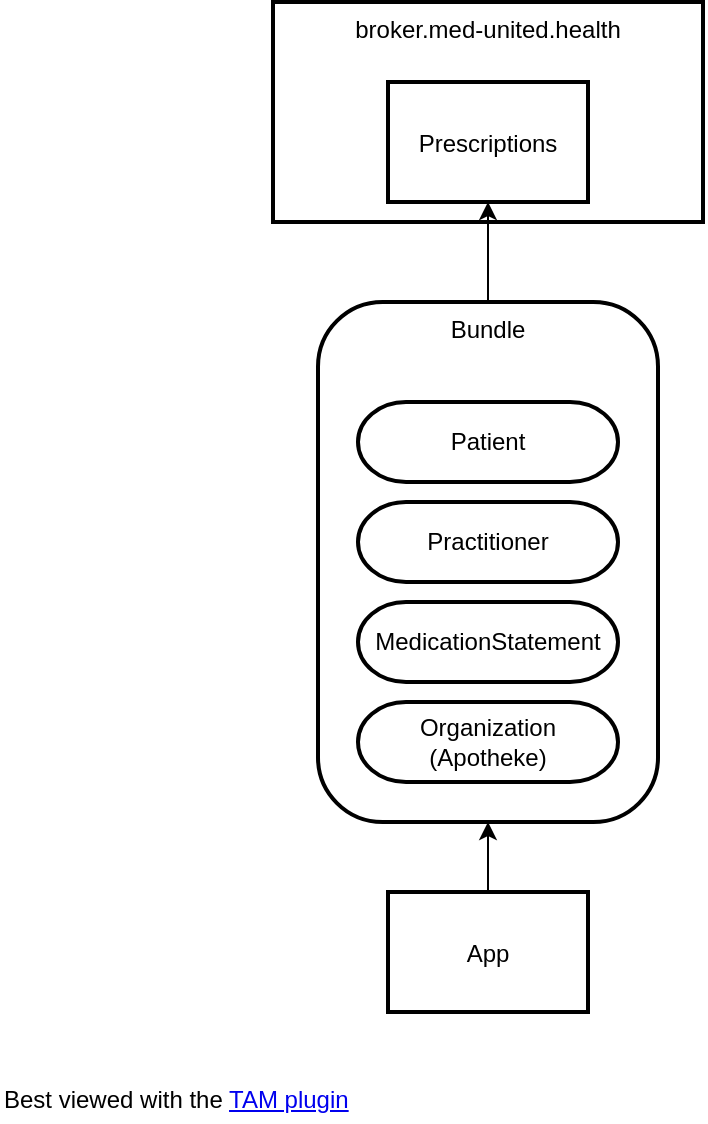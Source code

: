 <mxfile>
    <diagram id="XEcF_2kGN4rs3TaA7Txw" name="E-Rezept anfordern">
        <mxGraphModel dx="1000" dy="737" grid="1" gridSize="10" guides="1" tooltips="1" connect="1" arrows="1" fold="1" page="1" pageScale="1" pageWidth="827" pageHeight="1169" math="0" shadow="0">
            <root>
                <mxCell id="lM2NbYTa83hGgh-jqzCX-0"/>
                <mxCell id="lM2NbYTa83hGgh-jqzCX-1" parent="lM2NbYTa83hGgh-jqzCX-0"/>
                <mxCell id="yP_hDHdJzNfPohpSyyey-0" value="Bundle" style="rounded=1;whiteSpace=wrap;html=1;arcSize=19;strokeWidth=2;verticalAlign=top;" vertex="1" parent="lM2NbYTa83hGgh-jqzCX-1">
                    <mxGeometry x="310" y="290" width="170" height="260" as="geometry"/>
                </mxCell>
                <mxCell id="yP_hDHdJzNfPohpSyyey-1" value="Organization (Apotheke)" style="rounded=1;whiteSpace=wrap;html=1;arcSize=60;strokeWidth=2;" vertex="1" parent="lM2NbYTa83hGgh-jqzCX-1">
                    <mxGeometry x="330" y="490" width="130" height="40" as="geometry"/>
                </mxCell>
                <mxCell id="yP_hDHdJzNfPohpSyyey-2" value="Patient" style="rounded=1;whiteSpace=wrap;html=1;arcSize=60;strokeWidth=2;" vertex="1" parent="lM2NbYTa83hGgh-jqzCX-1">
                    <mxGeometry x="330" y="340" width="130" height="40" as="geometry"/>
                </mxCell>
                <mxCell id="yP_hDHdJzNfPohpSyyey-3" value="Practitioner" style="rounded=1;whiteSpace=wrap;html=1;arcSize=60;strokeWidth=2;" vertex="1" parent="lM2NbYTa83hGgh-jqzCX-1">
                    <mxGeometry x="330" y="390" width="130" height="40" as="geometry"/>
                </mxCell>
                <mxCell id="yP_hDHdJzNfPohpSyyey-4" value="MedicationStatement" style="rounded=1;whiteSpace=wrap;html=1;arcSize=60;strokeWidth=2;" vertex="1" parent="lM2NbYTa83hGgh-jqzCX-1">
                    <mxGeometry x="330" y="440" width="130" height="40" as="geometry"/>
                </mxCell>
                <mxCell id="yP_hDHdJzNfPohpSyyey-7" style="edgeStyle=none;html=1;entryX=0.5;entryY=1;entryDx=0;entryDy=0;" edge="1" parent="lM2NbYTa83hGgh-jqzCX-1" source="yP_hDHdJzNfPohpSyyey-6" target="yP_hDHdJzNfPohpSyyey-0">
                    <mxGeometry relative="1" as="geometry"/>
                </mxCell>
                <mxCell id="yP_hDHdJzNfPohpSyyey-6" value="App" style="shape=agent;offsetSize=8;strokeWidth=2;" vertex="1" parent="lM2NbYTa83hGgh-jqzCX-1">
                    <mxGeometry x="345" y="585" width="100" height="60" as="geometry"/>
                </mxCell>
                <mxCell id="0.7" value="Best viewed with the &lt;a href=&quot;https://github.com/ariel-bentu/tam-drawio&quot;&gt;TAM plugin&lt;/a&gt;" style="text;html=1;shape=tamPluginMissing;" vertex="1" connectable="0" parent="lM2NbYTa83hGgh-jqzCX-1">
                    <mxGeometry x="151.25" y="675" width="200" height="25" as="geometry"/>
                </mxCell>
                <mxCell id="yP_hDHdJzNfPohpSyyey-8" value="broker.med-united.health" style="shape=agent;offsetSize=8;strokeWidth=2;verticalAlign=top;" vertex="1" parent="lM2NbYTa83hGgh-jqzCX-1">
                    <mxGeometry x="287.5" y="140" width="215" height="110" as="geometry"/>
                </mxCell>
                <mxCell id="yP_hDHdJzNfPohpSyyey-9" value="Prescriptions" style="shape=agent;offsetSize=8;strokeWidth=2;" vertex="1" parent="lM2NbYTa83hGgh-jqzCX-1">
                    <mxGeometry x="345" y="180" width="100" height="60" as="geometry"/>
                </mxCell>
                <mxCell id="yP_hDHdJzNfPohpSyyey-10" style="edgeStyle=none;html=1;entryX=0.5;entryY=1;entryDx=0;entryDy=0;" edge="1" parent="lM2NbYTa83hGgh-jqzCX-1" source="yP_hDHdJzNfPohpSyyey-0" target="yP_hDHdJzNfPohpSyyey-9">
                    <mxGeometry relative="1" as="geometry"/>
                </mxCell>
            </root>
        </mxGraphModel>
    </diagram>
    <diagram id="el9stM-EQGDwnpWa7PwQ" name="broker">
        <mxGraphModel dx="1000" dy="737" grid="1" gridSize="10" guides="1" tooltips="1" connect="1" arrows="1" fold="1" page="1" pageScale="1" pageWidth="827" pageHeight="1169" math="0" shadow="0">
            <root>
                <mxCell id="qfr4OBUfFRrejc2l3-cw-0"/>
                <mxCell id="qfr4OBUfFRrejc2l3-cw-1" parent="qfr4OBUfFRrejc2l3-cw-0"/>
                <mxCell id="DwD10FRfKzznRU7eBwdO-0" value="Nutzer" style="shape=actor;horizontalLabelPosition=right;align=left;labelPosition=right;strokeWidth=2;" parent="qfr4OBUfFRrejc2l3-cw-1" vertex="1">
                    <mxGeometry x="190" y="500.08" width="35" height="50" as="geometry"/>
                </mxCell>
                <mxCell id="DwD10FRfKzznRU7eBwdO-1" value="Best viewed with the &lt;a href=&quot;https://github.com/ariel-bentu/tam-drawio&quot;&gt;TAM plugin&lt;/a&gt;" style="text;html=1;shape=tamPluginMissing;" parent="qfr4OBUfFRrejc2l3-cw-1" vertex="1" connectable="0">
                    <mxGeometry x="325" y="580.08" width="200" height="25" as="geometry"/>
                </mxCell>
                <mxCell id="DwD10FRfKzznRU7eBwdO-2" value="Android&#10;App" style="shape=agent;offsetSize=8;strokeWidth=2;verticalAlign=top;" parent="qfr4OBUfFRrejc2l3-cw-1" vertex="1">
                    <mxGeometry x="158" y="250" width="100" height="190.08" as="geometry"/>
                </mxCell>
                <mxCell id="DwD10FRfKzznRU7eBwdO-3" value="" style="shape=useedge;vertical=true;edgeStyle=none;endArrow=none;useSignPosition=left;useSignDirection=none;entryX=0.5;entryY=1;entryDx=0;entryDy=0;exitX=0.5;exitY=0;exitDx=0;exitDy=0;" parent="qfr4OBUfFRrejc2l3-cw-1" source="DwD10FRfKzznRU7eBwdO-0" target="DwD10FRfKzznRU7eBwdO-2" edge="1">
                    <mxGeometry height="160" relative="1" as="geometry">
                        <mxPoint x="190" y="630.08" as="sourcePoint"/>
                        <mxPoint x="190" y="470.08" as="targetPoint"/>
                    </mxGeometry>
                </mxCell>
                <mxCell id="DwD10FRfKzznRU7eBwdO-4" value="iOS&#10;App" style="shape=agent;offsetSize=8;strokeWidth=2;verticalAlign=top;" parent="qfr4OBUfFRrejc2l3-cw-1" vertex="1">
                    <mxGeometry x="400" y="250" width="100" height="190.08" as="geometry"/>
                </mxCell>
                <mxCell id="DwD10FRfKzznRU7eBwdO-5" value="Nutzer" style="shape=actor;horizontalLabelPosition=right;align=left;labelPosition=right;strokeWidth=2;" parent="qfr4OBUfFRrejc2l3-cw-1" vertex="1">
                    <mxGeometry x="433" y="500.08" width="35" height="50" as="geometry"/>
                </mxCell>
                <mxCell id="DwD10FRfKzznRU7eBwdO-6" value="" style="shape=useedge;vertical=true;edgeStyle=none;endArrow=none;useSignPosition=left;useSignDirection=none;entryX=0.5;entryY=1;entryDx=0;entryDy=0;exitX=0.5;exitY=0;exitDx=0;exitDy=0;" parent="qfr4OBUfFRrejc2l3-cw-1" source="DwD10FRfKzznRU7eBwdO-5" target="DwD10FRfKzznRU7eBwdO-4" edge="1">
                    <mxGeometry height="160" relative="1" as="geometry">
                        <mxPoint x="470" y="620.08" as="sourcePoint"/>
                        <mxPoint x="470" y="460.08" as="targetPoint"/>
                    </mxGeometry>
                </mxCell>
                <mxCell id="DwD10FRfKzznRU7eBwdO-7" value="broker.med-united.health" style="shape=agent;offsetSize=8;strokeWidth=2;verticalAlign=top;" parent="qfr4OBUfFRrejc2l3-cw-1" vertex="1">
                    <mxGeometry x="158" y="10" width="422" height="190" as="geometry"/>
                </mxCell>
                <mxCell id="DwD10FRfKzznRU7eBwdO-11" value="Key-Value" style="rounded=1;whiteSpace=wrap;html=1;arcSize=60;strokeWidth=2;" parent="qfr4OBUfFRrejc2l3-cw-1" vertex="1">
                    <mxGeometry x="172" y="350.08" width="73" height="20" as="geometry"/>
                </mxCell>
                <mxCell id="DwD10FRfKzznRU7eBwdO-12" value="&lt;span&gt;Key-Value&lt;/span&gt;" style="rounded=1;whiteSpace=wrap;html=1;arcSize=60;strokeWidth=2;" parent="qfr4OBUfFRrejc2l3-cw-1" vertex="1">
                    <mxGeometry x="416.5" y="350.08" width="73" height="20" as="geometry"/>
                </mxCell>
                <mxCell id="DwD10FRfKzznRU7eBwdO-17" value="" style="shape=useedge;vertical=true;edgeStyle=none;endArrow=none;useSignPosition=left;useSignDirection=none;entryX=0.144;entryY=1.002;entryDx=0;entryDy=0;entryPerimeter=0;exitX=0.5;exitY=0;exitDx=0;exitDy=0;" parent="qfr4OBUfFRrejc2l3-cw-1" source="DwD10FRfKzznRU7eBwdO-2" target="DwD10FRfKzznRU7eBwdO-7" edge="1">
                    <mxGeometry height="160" relative="1" as="geometry">
                        <mxPoint x="200" y="420.08" as="sourcePoint"/>
                        <mxPoint x="214.148" y="230.0" as="targetPoint"/>
                    </mxGeometry>
                </mxCell>
                <mxCell id="DwD10FRfKzznRU7eBwdO-21" value="" style="shape=useedge;vertical=true;edgeStyle=none;endArrow=none;useSignPosition=left;useSignDirection=none;entryX=0.852;entryY=0.998;entryDx=0;entryDy=0;entryPerimeter=0;exitX=0.5;exitY=0;exitDx=0;exitDy=0;" parent="qfr4OBUfFRrejc2l3-cw-1" source="DwD10FRfKzznRU7eBwdO-4" target="DwD10FRfKzznRU7eBwdO-7" edge="1">
                    <mxGeometry height="160" relative="1" as="geometry">
                        <mxPoint x="390" y="430.08" as="sourcePoint"/>
                        <mxPoint x="441.02" y="230.7" as="targetPoint"/>
                    </mxGeometry>
                </mxCell>
                <mxCell id="DwD10FRfKzznRU7eBwdO-22" value="JWT" style="rounded=1;whiteSpace=wrap;html=1;arcSize=60;strokeWidth=2;" parent="qfr4OBUfFRrejc2l3-cw-1" vertex="1">
                    <mxGeometry x="416" y="325.08" width="74" height="20" as="geometry"/>
                </mxCell>
                <mxCell id="DwD10FRfKzznRU7eBwdO-23" value="JWT" style="rounded=1;whiteSpace=wrap;html=1;arcSize=60;strokeWidth=2;" parent="qfr4OBUfFRrejc2l3-cw-1" vertex="1">
                    <mxGeometry x="171" y="325.08" width="74" height="20" as="geometry"/>
                </mxCell>
                <mxCell id="DwD10FRfKzznRU7eBwdO-24" value="local&lt;br&gt;notification" style="rounded=1;whiteSpace=wrap;html=1;arcSize=60;strokeWidth=2;" parent="qfr4OBUfFRrejc2l3-cw-1" vertex="1">
                    <mxGeometry x="171.5" y="290" width="73" height="30" as="geometry"/>
                </mxCell>
                <mxCell id="DwD10FRfKzznRU7eBwdO-25" value="local notification" style="rounded=1;whiteSpace=wrap;html=1;arcSize=60;strokeWidth=2;" parent="qfr4OBUfFRrejc2l3-cw-1" vertex="1">
                    <mxGeometry x="417" y="290" width="73" height="30" as="geometry"/>
                </mxCell>
                <mxCell id="DwD10FRfKzznRU7eBwdO-26" value="fhir.med-united.health" style="shape=agent;offsetSize=8;strokeWidth=2;verticalAlign=top;" parent="qfr4OBUfFRrejc2l3-cw-1" vertex="1">
                    <mxGeometry x="640" y="60" width="210" height="120" as="geometry"/>
                </mxCell>
                <mxCell id="DwD10FRfKzznRU7eBwdO-27" value="Queue: MedicationAdministration" style="rounded=1;whiteSpace=wrap;html=1;arcSize=60;strokeWidth=2;verticalAlign=top;" parent="qfr4OBUfFRrejc2l3-cw-1" vertex="1">
                    <mxGeometry x="213.5" y="30" width="323" height="110" as="geometry"/>
                </mxCell>
                <mxCell id="DwD10FRfKzznRU7eBwdO-30" style="edgeStyle=none;html=1;entryX=0.5;entryY=1;entryDx=0;entryDy=0;exitX=0.5;exitY=0;exitDx=0;exitDy=0;" parent="qfr4OBUfFRrejc2l3-cw-1" source="DwD10FRfKzznRU7eBwdO-28" target="DwD10FRfKzznRU7eBwdO-27" edge="1">
                    <mxGeometry relative="1" as="geometry"/>
                </mxCell>
                <mxCell id="DwD10FRfKzznRU7eBwdO-28" value="WebSocket (STOMP)" style="shape=agent;offsetSize=8;strokeWidth=2;" parent="qfr4OBUfFRrejc2l3-cw-1" vertex="1">
                    <mxGeometry x="180" y="160" width="390" height="20" as="geometry"/>
                </mxCell>
                <mxCell id="DwD10FRfKzznRU7eBwdO-29" value="https://docs.flutter.dev/cookbook/networking/web-sockets" style="text;strokeColor=none;fillColor=none;align=left;verticalAlign=middle;spacingLeft=4;spacingRight=4;overflow=hidden;points=[[0,0.5],[1,0.5]];portConstraint=eastwest;rotatable=0;" parent="qfr4OBUfFRrejc2l3-cw-1" vertex="1">
                    <mxGeometry x="500" y="290" width="330" height="30" as="geometry"/>
                </mxCell>
                <mxCell id="DwD10FRfKzznRU7eBwdO-31" value="Bundle:" style="rounded=1;whiteSpace=wrap;html=1;arcSize=60;strokeWidth=2;verticalAlign=top;" parent="qfr4OBUfFRrejc2l3-cw-1" vertex="1">
                    <mxGeometry x="250" y="50" width="270" height="80" as="geometry"/>
                </mxCell>
                <mxCell id="DwD10FRfKzznRU7eBwdO-32" value="https://build.fhir.org/bundle-transaction.json.html" style="text;html=1;strokeColor=none;fillColor=none;align=center;verticalAlign=middle;whiteSpace=wrap;rounded=0;" parent="qfr4OBUfFRrejc2l3-cw-1" vertex="1">
                    <mxGeometry x="500" y="250" width="260" height="30" as="geometry"/>
                </mxCell>
                <mxCell id="DwD10FRfKzznRU7eBwdO-33" value="MedicationAdministraionProcessor" style="shape=agent;offsetSize=8;strokeWidth=2;" parent="qfr4OBUfFRrejc2l3-cw-1" vertex="1">
                    <mxGeometry x="652" y="100" width="190" height="60" as="geometry"/>
                </mxCell>
                <mxCell id="DwD10FRfKzznRU7eBwdO-35" value="native" style="text;strokeColor=none;fillColor=none;align=left;verticalAlign=middle;spacingLeft=4;spacingRight=4;overflow=hidden;points=[[0,0.5],[1,0.5]];portConstraint=eastwest;rotatable=0;" parent="qfr4OBUfFRrejc2l3-cw-1" vertex="1">
                    <mxGeometry x="590" y="70" width="50" height="30" as="geometry"/>
                </mxCell>
                <mxCell id="bRQtpulW-oc4R9rpIrrG-0" value="Arzt" style="rounded=1;whiteSpace=wrap;html=1;arcSize=60;strokeWidth=2;" vertex="1" parent="qfr4OBUfFRrejc2l3-cw-1">
                    <mxGeometry x="172" y="380" width="78" height="20" as="geometry"/>
                </mxCell>
                <mxCell id="bRQtpulW-oc4R9rpIrrG-1" value="Arzt" style="rounded=1;whiteSpace=wrap;html=1;arcSize=60;strokeWidth=2;" vertex="1" parent="qfr4OBUfFRrejc2l3-cw-1">
                    <mxGeometry x="414" y="380" width="78" height="20" as="geometry"/>
                </mxCell>
                <mxCell id="bRQtpulW-oc4R9rpIrrG-2" value="Apotheke" style="rounded=1;whiteSpace=wrap;html=1;arcSize=60;strokeWidth=2;" vertex="1" parent="qfr4OBUfFRrejc2l3-cw-1">
                    <mxGeometry x="172" y="410" width="78" height="20" as="geometry"/>
                </mxCell>
                <mxCell id="bRQtpulW-oc4R9rpIrrG-3" value="Apotheke" style="rounded=1;whiteSpace=wrap;html=1;arcSize=60;strokeWidth=2;" vertex="1" parent="qfr4OBUfFRrejc2l3-cw-1">
                    <mxGeometry x="414" y="410" width="78" height="20" as="geometry"/>
                </mxCell>
                <mxCell id="YwZZ_Yn5xWbNvp6B8IVO-0" value="Patient (Vorname, Nachname, Geburtsdatum)" style="rounded=1;whiteSpace=wrap;html=1;arcSize=60;strokeWidth=2;" vertex="1" parent="qfr4OBUfFRrejc2l3-cw-1">
                    <mxGeometry x="270" y="75" width="230" height="25" as="geometry"/>
                </mxCell>
                <mxCell id="YwZZ_Yn5xWbNvp6B8IVO-1" value="&lt;span&gt;MedicationAdministration&lt;/span&gt;" style="rounded=1;whiteSpace=wrap;html=1;arcSize=60;strokeWidth=2;" vertex="1" parent="qfr4OBUfFRrejc2l3-cw-1">
                    <mxGeometry x="270" y="110" width="230" height="10" as="geometry"/>
                </mxCell>
                <mxCell id="YwZZ_Yn5xWbNvp6B8IVO-2" value="" style="shape=useedge;endArrow=none;edgeStyle=none;useSignPosition=up;useSignDirection=east;entryX=0;entryY=0.5;entryDx=0;entryDy=0;exitX=1;exitY=0.628;exitDx=0;exitDy=0;exitPerimeter=0;" edge="1" parent="qfr4OBUfFRrejc2l3-cw-1" source="DwD10FRfKzznRU7eBwdO-7" target="DwD10FRfKzznRU7eBwdO-33">
                    <mxGeometry width="160" relative="1" as="geometry">
                        <mxPoint x="550" y="130" as="sourcePoint"/>
                        <mxPoint x="710" y="130" as="targetPoint"/>
                    </mxGeometry>
                </mxCell>
            </root>
        </mxGraphModel>
    </diagram>
    <diagram id="qJ_x0dT1ZMM24w9FEi9P" name="P2P">
        <mxGraphModel dx="1000" dy="737" grid="1" gridSize="10" guides="1" tooltips="1" connect="1" arrows="1" fold="1" page="1" pageScale="1" pageWidth="827" pageHeight="1169" math="0" shadow="0">
            <root>
                <mxCell id="0"/>
                <mxCell id="1" parent="0"/>
                <mxCell id="2" value="Nutzer" style="shape=actor;horizontalLabelPosition=right;align=left;labelPosition=right;strokeWidth=2;" parent="1" vertex="1">
                    <mxGeometry x="190" y="500.08" width="35" height="50" as="geometry"/>
                </mxCell>
                <mxCell id="g3aSrfp4GeeiJ8abdI03-2" value="Best viewed with the &lt;a href=&quot;https://github.com/ariel-bentu/tam-drawio&quot;&gt;TAM plugin&lt;/a&gt;" style="text;html=1;shape=tamPluginMissing;" parent="1" vertex="1" connectable="0">
                    <mxGeometry x="225" y="580.08" width="200" height="25" as="geometry"/>
                </mxCell>
                <mxCell id="3" value="Android&#10;App" style="shape=agent;offsetSize=8;strokeWidth=2;verticalAlign=top;" parent="1" vertex="1">
                    <mxGeometry x="158" y="290" width="100" height="150.08" as="geometry"/>
                </mxCell>
                <mxCell id="4" value="" style="shape=useedge;vertical=true;edgeStyle=none;endArrow=none;useSignPosition=left;useSignDirection=none;entryX=0.5;entryY=1;entryDx=0;entryDy=0;exitX=0.5;exitY=0;exitDx=0;exitDy=0;" parent="1" source="2" target="3" edge="1">
                    <mxGeometry height="160" relative="1" as="geometry">
                        <mxPoint x="190" y="630.08" as="sourcePoint"/>
                        <mxPoint x="190" y="470.08" as="targetPoint"/>
                    </mxGeometry>
                </mxCell>
                <mxCell id="5" value="iOS&#10;App" style="shape=agent;offsetSize=8;strokeWidth=2;verticalAlign=top;" parent="1" vertex="1">
                    <mxGeometry x="400" y="300" width="100" height="140.08" as="geometry"/>
                </mxCell>
                <mxCell id="6" value="Nutzer" style="shape=actor;horizontalLabelPosition=right;align=left;labelPosition=right;strokeWidth=2;" parent="1" vertex="1">
                    <mxGeometry x="433" y="500.08" width="35" height="50" as="geometry"/>
                </mxCell>
                <mxCell id="7" value="" style="shape=useedge;vertical=true;edgeStyle=none;endArrow=none;useSignPosition=left;useSignDirection=none;entryX=0.5;entryY=1;entryDx=0;entryDy=0;exitX=0.5;exitY=0;exitDx=0;exitDy=0;" parent="1" source="6" target="5" edge="1">
                    <mxGeometry height="160" relative="1" as="geometry">
                        <mxPoint x="470" y="620.08" as="sourcePoint"/>
                        <mxPoint x="470" y="460.08" as="targetPoint"/>
                    </mxGeometry>
                </mxCell>
                <mxCell id="8" value="fhir.med-united.health" style="shape=agent;offsetSize=8;strokeWidth=2;verticalAlign=top;" parent="1" vertex="1">
                    <mxGeometry x="158" y="40" width="342" height="180" as="geometry"/>
                </mxCell>
                <mxCell id="30" style="edgeStyle=none;html=1;entryX=1;entryY=0.5;entryDx=0;entryDy=0;exitX=0.5;exitY=1;exitDx=0;exitDy=0;" parent="1" source="11" target="28" edge="1">
                    <mxGeometry relative="1" as="geometry">
                        <mxPoint x="600" y="320.08" as="sourcePoint"/>
                        <Array as="points">
                            <mxPoint x="600" y="395.08"/>
                        </Array>
                    </mxGeometry>
                </mxCell>
                <mxCell id="32" style="edgeStyle=none;html=1;entryX=1;entryY=0.5;entryDx=0;entryDy=0;" parent="1" source="11" target="31" edge="1">
                    <mxGeometry relative="1" as="geometry">
                        <Array as="points">
                            <mxPoint x="280" y="250"/>
                            <mxPoint x="280" y="395"/>
                        </Array>
                    </mxGeometry>
                </mxCell>
                <mxCell id="11" value="Keycloak" style="shape=agent;offsetSize=8;strokeWidth=2;" parent="1" vertex="1">
                    <mxGeometry x="550" y="230.08" width="100" height="40" as="geometry"/>
                </mxCell>
                <mxCell id="12" value="Key-Value" style="rounded=1;whiteSpace=wrap;html=1;arcSize=60;strokeWidth=2;" parent="1" vertex="1">
                    <mxGeometry x="171.5" y="410.08" width="73" height="20" as="geometry"/>
                </mxCell>
                <mxCell id="13" value="&lt;span&gt;Key-Value&lt;/span&gt;" style="rounded=1;whiteSpace=wrap;html=1;arcSize=60;strokeWidth=2;" parent="1" vertex="1">
                    <mxGeometry x="414" y="410.08" width="73" height="20" as="geometry"/>
                </mxCell>
                <mxCell id="g3aSrfp4GeeiJ8abdI03-34" style="edgeStyle=none;html=1;entryX=0.5;entryY=1;entryDx=0;entryDy=0;exitX=0.75;exitY=0;exitDx=0;exitDy=0;" parent="1" source="16" target="25" edge="1">
                    <mxGeometry relative="1" as="geometry"/>
                </mxCell>
                <mxCell id="16" value="FHIR API" style="shape=agent;offsetSize=8;strokeWidth=2;" parent="1" vertex="1">
                    <mxGeometry x="194" y="140" width="100" height="20" as="geometry"/>
                </mxCell>
                <mxCell id="17" value="https://hl7.org/fhir/" style="text;html=1;strokeColor=none;fillColor=none;align=center;verticalAlign=middle;whiteSpace=wrap;rounded=0;" parent="1" vertex="1">
                    <mxGeometry x="30" y="80" width="106" height="30" as="geometry"/>
                </mxCell>
                <mxCell id="21" value="JWTAuthFilter" style="shape=agent;offsetSize=8;strokeWidth=2;" parent="1" vertex="1">
                    <mxGeometry x="194" y="190" width="276" height="20" as="geometry"/>
                </mxCell>
                <mxCell id="22" value="" style="shape=useedge;vertical=true;edgeStyle=none;endArrow=none;useSignPosition=left;useSignDirection=none;entryX=0.144;entryY=1.002;entryDx=0;entryDy=0;entryPerimeter=0;exitX=0.5;exitY=0;exitDx=0;exitDy=0;" parent="1" source="3" target="8" edge="1">
                    <mxGeometry height="160" relative="1" as="geometry">
                        <mxPoint x="200" y="420.08" as="sourcePoint"/>
                        <mxPoint x="214.148" y="230.0" as="targetPoint"/>
                    </mxGeometry>
                </mxCell>
                <mxCell id="23" value="" style="endArrow=none;dashed=1;html=1;dashPattern=1 3;strokeWidth=2;entryX=0.5;entryY=1;entryDx=0;entryDy=0;exitX=0.5;exitY=0;exitDx=0;exitDy=0;" parent="1" source="16" target="17" edge="1">
                    <mxGeometry width="50" height="50" relative="1" as="geometry">
                        <mxPoint x="220" y="160" as="sourcePoint"/>
                        <mxPoint x="270" y="110" as="targetPoint"/>
                    </mxGeometry>
                </mxCell>
                <mxCell id="24" value="" style="shape=useedge;vertical=true;edgeStyle=none;endArrow=none;useSignPosition=left;useSignDirection=none;entryX=0.5;entryY=1;entryDx=0;entryDy=0;exitX=0.171;exitY=-0.01;exitDx=0;exitDy=0;exitPerimeter=0;" parent="1" source="21" target="16" edge="1">
                    <mxGeometry height="160" relative="1" as="geometry">
                        <mxPoint x="260" y="330" as="sourcePoint"/>
                        <mxPoint x="260" y="170" as="targetPoint"/>
                    </mxGeometry>
                </mxCell>
                <mxCell id="25" value="MedicationAdministration" style="rounded=1;whiteSpace=wrap;html=1;arcSize=60;strokeWidth=2;" parent="1" vertex="1">
                    <mxGeometry x="180" y="70" width="171" height="40" as="geometry"/>
                </mxCell>
                <mxCell id="26" value="" style="shape=useedge;vertical=true;edgeStyle=none;endArrow=none;useSignPosition=left;useSignDirection=none;entryX=0.852;entryY=0.998;entryDx=0;entryDy=0;entryPerimeter=0;exitX=0.5;exitY=0;exitDx=0;exitDy=0;" parent="1" source="5" target="8" edge="1">
                    <mxGeometry height="160" relative="1" as="geometry">
                        <mxPoint x="390" y="430.08" as="sourcePoint"/>
                        <mxPoint x="441.02" y="230.7" as="targetPoint"/>
                    </mxGeometry>
                </mxCell>
                <mxCell id="28" value="JWT" style="rounded=1;whiteSpace=wrap;html=1;arcSize=60;strokeWidth=2;" parent="1" vertex="1">
                    <mxGeometry x="414" y="385.08" width="74" height="20" as="geometry"/>
                </mxCell>
                <mxCell id="31" value="JWT" style="rounded=1;whiteSpace=wrap;html=1;arcSize=60;strokeWidth=2;" parent="1" vertex="1">
                    <mxGeometry x="170.5" y="385.08" width="74" height="20" as="geometry"/>
                </mxCell>
                <mxCell id="33" value="local&lt;br&gt;notification" style="rounded=1;whiteSpace=wrap;html=1;arcSize=60;strokeWidth=2;" parent="1" vertex="1">
                    <mxGeometry x="171" y="350" width="73" height="30" as="geometry"/>
                </mxCell>
                <mxCell id="34" value="local notification" style="rounded=1;whiteSpace=wrap;html=1;arcSize=60;strokeWidth=2;" parent="1" vertex="1">
                    <mxGeometry x="414" y="350" width="73" height="30" as="geometry"/>
                </mxCell>
            </root>
        </mxGraphModel>
    </diagram>
</mxfile>
